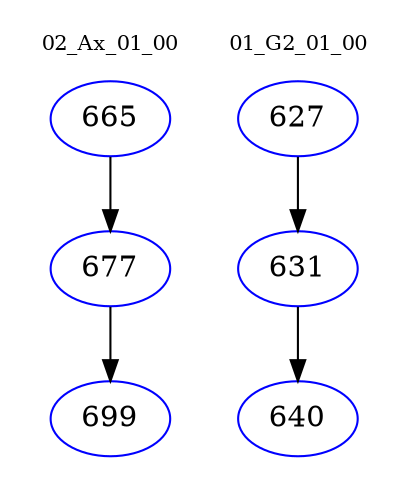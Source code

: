 digraph{
subgraph cluster_0 {
color = white
label = "02_Ax_01_00";
fontsize=10;
T0_665 [label="665", color="blue"]
T0_665 -> T0_677 [color="black"]
T0_677 [label="677", color="blue"]
T0_677 -> T0_699 [color="black"]
T0_699 [label="699", color="blue"]
}
subgraph cluster_1 {
color = white
label = "01_G2_01_00";
fontsize=10;
T1_627 [label="627", color="blue"]
T1_627 -> T1_631 [color="black"]
T1_631 [label="631", color="blue"]
T1_631 -> T1_640 [color="black"]
T1_640 [label="640", color="blue"]
}
}
